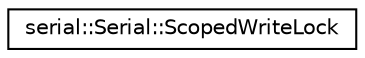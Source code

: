 digraph "Graphical Class Hierarchy"
{
 // LATEX_PDF_SIZE
  edge [fontname="Helvetica",fontsize="10",labelfontname="Helvetica",labelfontsize="10"];
  node [fontname="Helvetica",fontsize="10",shape=record];
  rankdir="LR";
  Node0 [label="serial::Serial::ScopedWriteLock",height=0.2,width=0.4,color="black", fillcolor="white", style="filled",URL="$class_serial_1_1_scoped_write_lock.html",tooltip=" "];
}
